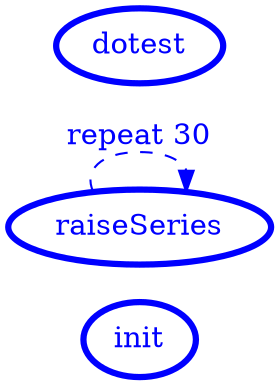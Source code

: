 /*
*
* A GraphViz DOT FSM description 
* Please use a GraphViz visualizer (like http://www.webgraphviz.com)
*  
*/

digraph finite_state_machine {
	rankdir=LR
	size="8,5"
	
	init [ color = red ][ fontcolor = red ][ penwidth = 3 ]
	init [ color = blue ][ fontcolor = blue ][ penwidth = 3 ]
	raiseSeries [ color = blue ][ fontcolor = blue ][ penwidth = 3 ]
	dotest [ color = blue ][ fontcolor = blue ][ penwidth = 3 ]
	
	raiseSeries -> raiseSeries [ label = "repeat 30"][ style = dashed ][ color = blue ][ fontcolor = blue ]
}
